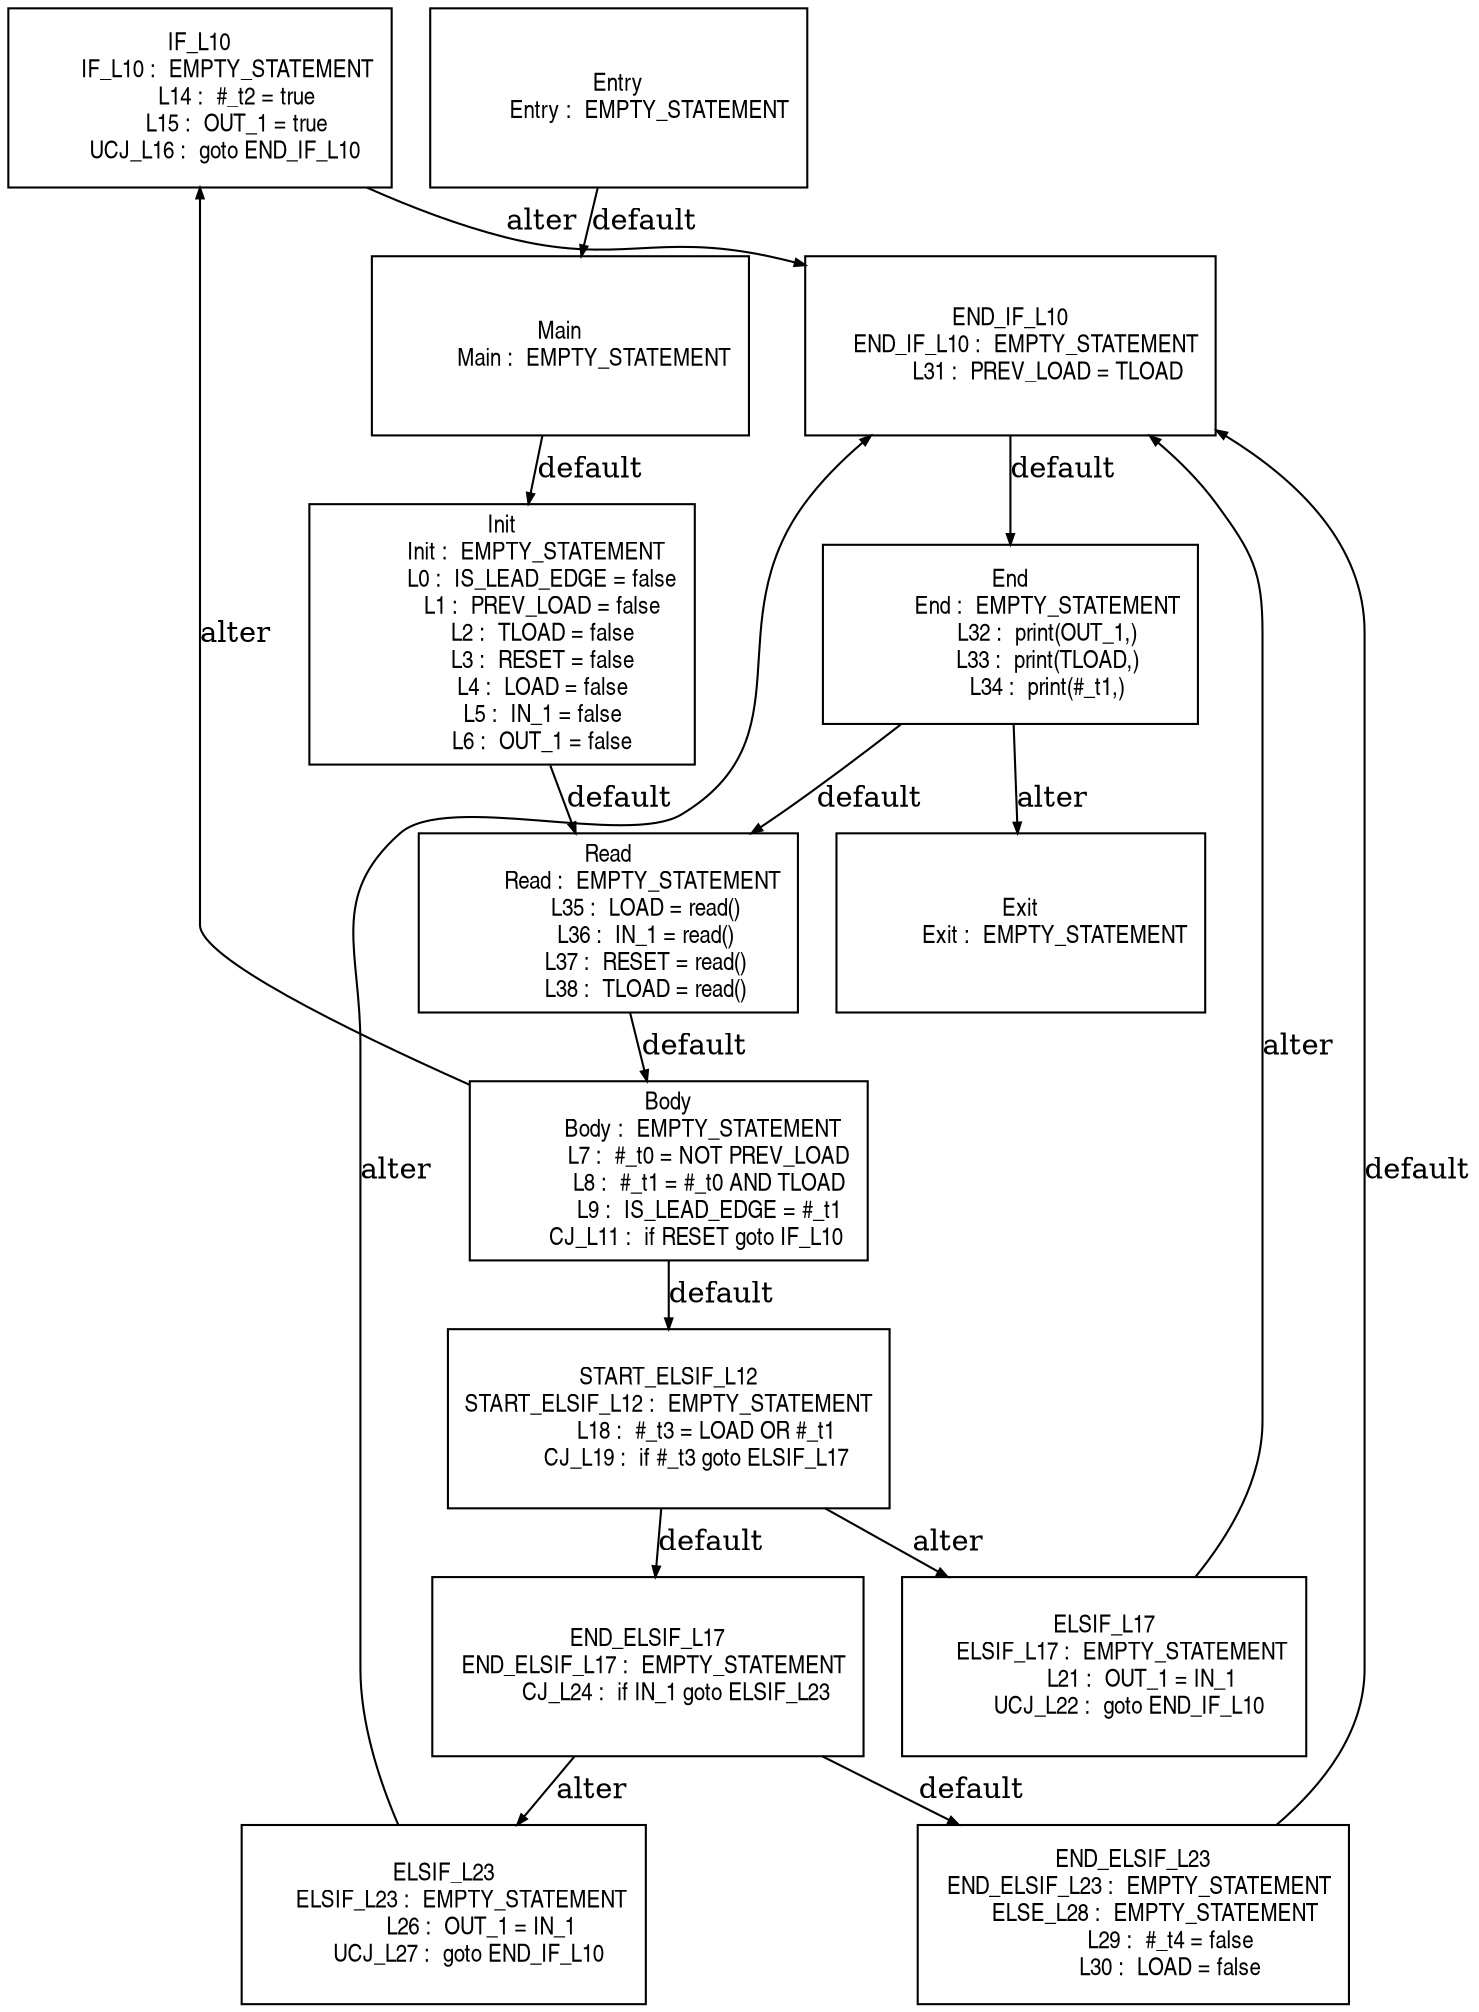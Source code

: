 digraph G {
  ranksep=.25;
  edge [arrowsize=.5]
  node [shape=rectangle, fontname="ArialNarrow",
        fontsize=12,  height=1.2];
  "IF_L10
         IF_L10 :  EMPTY_STATEMENT
            L14 :  #_t2 = true
            L15 :  OUT_1 = true
        UCJ_L16 :  goto END_IF_L10
"; "Read
           Read :  EMPTY_STATEMENT
            L35 :  LOAD = read()
            L36 :  IN_1 = read()
            L37 :  RESET = read()
            L38 :  TLOAD = read()
"; "ELSIF_L23
      ELSIF_L23 :  EMPTY_STATEMENT
            L26 :  OUT_1 = IN_1
        UCJ_L27 :  goto END_IF_L10
"; "END_ELSIF_L23
  END_ELSIF_L23 :  EMPTY_STATEMENT
       ELSE_L28 :  EMPTY_STATEMENT
            L29 :  #_t4 = false
            L30 :  LOAD = false
"; "Init
           Init :  EMPTY_STATEMENT
             L0 :  IS_LEAD_EDGE = false
             L1 :  PREV_LOAD = false
             L2 :  TLOAD = false
             L3 :  RESET = false
             L4 :  LOAD = false
             L5 :  IN_1 = false
             L6 :  OUT_1 = false
"; "ELSIF_L17
      ELSIF_L17 :  EMPTY_STATEMENT
            L21 :  OUT_1 = IN_1
        UCJ_L22 :  goto END_IF_L10
"; "Exit
           Exit :  EMPTY_STATEMENT
"; "Main
           Main :  EMPTY_STATEMENT
"; "END_ELSIF_L17
  END_ELSIF_L17 :  EMPTY_STATEMENT
         CJ_L24 :  if IN_1 goto ELSIF_L23
"; "END_IF_L10
     END_IF_L10 :  EMPTY_STATEMENT
            L31 :  PREV_LOAD = TLOAD
"; "Body
           Body :  EMPTY_STATEMENT
             L7 :  #_t0 = NOT PREV_LOAD
             L8 :  #_t1 = #_t0 AND TLOAD
             L9 :  IS_LEAD_EDGE = #_t1
         CJ_L11 :  if RESET goto IF_L10
"; "START_ELSIF_L12
START_ELSIF_L12 :  EMPTY_STATEMENT
            L18 :  #_t3 = LOAD OR #_t1
         CJ_L19 :  if #_t3 goto ELSIF_L17
"; "Entry
          Entry :  EMPTY_STATEMENT
"; "End
            End :  EMPTY_STATEMENT
            L32 :  print(OUT_1,)
            L33 :  print(TLOAD,)
            L34 :  print(#_t1,)
"; 
  "Main
           Main :  EMPTY_STATEMENT
" -> "Init
           Init :  EMPTY_STATEMENT
             L0 :  IS_LEAD_EDGE = false
             L1 :  PREV_LOAD = false
             L2 :  TLOAD = false
             L3 :  RESET = false
             L4 :  LOAD = false
             L5 :  IN_1 = false
             L6 :  OUT_1 = false
"  [label="default"];
  "Init
           Init :  EMPTY_STATEMENT
             L0 :  IS_LEAD_EDGE = false
             L1 :  PREV_LOAD = false
             L2 :  TLOAD = false
             L3 :  RESET = false
             L4 :  LOAD = false
             L5 :  IN_1 = false
             L6 :  OUT_1 = false
" -> "Read
           Read :  EMPTY_STATEMENT
            L35 :  LOAD = read()
            L36 :  IN_1 = read()
            L37 :  RESET = read()
            L38 :  TLOAD = read()
"  [label="default"];
  "Body
           Body :  EMPTY_STATEMENT
             L7 :  #_t0 = NOT PREV_LOAD
             L8 :  #_t1 = #_t0 AND TLOAD
             L9 :  IS_LEAD_EDGE = #_t1
         CJ_L11 :  if RESET goto IF_L10
" -> "START_ELSIF_L12
START_ELSIF_L12 :  EMPTY_STATEMENT
            L18 :  #_t3 = LOAD OR #_t1
         CJ_L19 :  if #_t3 goto ELSIF_L17
"  [label="default"];
  "Body
           Body :  EMPTY_STATEMENT
             L7 :  #_t0 = NOT PREV_LOAD
             L8 :  #_t1 = #_t0 AND TLOAD
             L9 :  IS_LEAD_EDGE = #_t1
         CJ_L11 :  if RESET goto IF_L10
" -> "IF_L10
         IF_L10 :  EMPTY_STATEMENT
            L14 :  #_t2 = true
            L15 :  OUT_1 = true
        UCJ_L16 :  goto END_IF_L10
"  [label="alter"];
  "IF_L10
         IF_L10 :  EMPTY_STATEMENT
            L14 :  #_t2 = true
            L15 :  OUT_1 = true
        UCJ_L16 :  goto END_IF_L10
" -> "END_IF_L10
     END_IF_L10 :  EMPTY_STATEMENT
            L31 :  PREV_LOAD = TLOAD
"  [label="alter"];
  "START_ELSIF_L12
START_ELSIF_L12 :  EMPTY_STATEMENT
            L18 :  #_t3 = LOAD OR #_t1
         CJ_L19 :  if #_t3 goto ELSIF_L17
" -> "END_ELSIF_L17
  END_ELSIF_L17 :  EMPTY_STATEMENT
         CJ_L24 :  if IN_1 goto ELSIF_L23
"  [label="default"];
  "START_ELSIF_L12
START_ELSIF_L12 :  EMPTY_STATEMENT
            L18 :  #_t3 = LOAD OR #_t1
         CJ_L19 :  if #_t3 goto ELSIF_L17
" -> "ELSIF_L17
      ELSIF_L17 :  EMPTY_STATEMENT
            L21 :  OUT_1 = IN_1
        UCJ_L22 :  goto END_IF_L10
"  [label="alter"];
  "ELSIF_L17
      ELSIF_L17 :  EMPTY_STATEMENT
            L21 :  OUT_1 = IN_1
        UCJ_L22 :  goto END_IF_L10
" -> "END_IF_L10
     END_IF_L10 :  EMPTY_STATEMENT
            L31 :  PREV_LOAD = TLOAD
"  [label="alter"];
  "END_ELSIF_L17
  END_ELSIF_L17 :  EMPTY_STATEMENT
         CJ_L24 :  if IN_1 goto ELSIF_L23
" -> "END_ELSIF_L23
  END_ELSIF_L23 :  EMPTY_STATEMENT
       ELSE_L28 :  EMPTY_STATEMENT
            L29 :  #_t4 = false
            L30 :  LOAD = false
"  [label="default"];
  "END_ELSIF_L17
  END_ELSIF_L17 :  EMPTY_STATEMENT
         CJ_L24 :  if IN_1 goto ELSIF_L23
" -> "ELSIF_L23
      ELSIF_L23 :  EMPTY_STATEMENT
            L26 :  OUT_1 = IN_1
        UCJ_L27 :  goto END_IF_L10
"  [label="alter"];
  "ELSIF_L23
      ELSIF_L23 :  EMPTY_STATEMENT
            L26 :  OUT_1 = IN_1
        UCJ_L27 :  goto END_IF_L10
" -> "END_IF_L10
     END_IF_L10 :  EMPTY_STATEMENT
            L31 :  PREV_LOAD = TLOAD
"  [label="alter"];
  "END_ELSIF_L23
  END_ELSIF_L23 :  EMPTY_STATEMENT
       ELSE_L28 :  EMPTY_STATEMENT
            L29 :  #_t4 = false
            L30 :  LOAD = false
" -> "END_IF_L10
     END_IF_L10 :  EMPTY_STATEMENT
            L31 :  PREV_LOAD = TLOAD
"  [label="default"];
  "END_IF_L10
     END_IF_L10 :  EMPTY_STATEMENT
            L31 :  PREV_LOAD = TLOAD
" -> "End
            End :  EMPTY_STATEMENT
            L32 :  print(OUT_1,)
            L33 :  print(TLOAD,)
            L34 :  print(#_t1,)
"  [label="default"];
  "Entry
          Entry :  EMPTY_STATEMENT
" -> "Main
           Main :  EMPTY_STATEMENT
"  [label="default"];
  "End
            End :  EMPTY_STATEMENT
            L32 :  print(OUT_1,)
            L33 :  print(TLOAD,)
            L34 :  print(#_t1,)
" -> "Read
           Read :  EMPTY_STATEMENT
            L35 :  LOAD = read()
            L36 :  IN_1 = read()
            L37 :  RESET = read()
            L38 :  TLOAD = read()
"  [label="default"];
  "End
            End :  EMPTY_STATEMENT
            L32 :  print(OUT_1,)
            L33 :  print(TLOAD,)
            L34 :  print(#_t1,)
" -> "Exit
           Exit :  EMPTY_STATEMENT
"  [label="alter"];
  "Read
           Read :  EMPTY_STATEMENT
            L35 :  LOAD = read()
            L36 :  IN_1 = read()
            L37 :  RESET = read()
            L38 :  TLOAD = read()
" -> "Body
           Body :  EMPTY_STATEMENT
             L7 :  #_t0 = NOT PREV_LOAD
             L8 :  #_t1 = #_t0 AND TLOAD
             L9 :  IS_LEAD_EDGE = #_t1
         CJ_L11 :  if RESET goto IF_L10
"  [label="default"];
}
